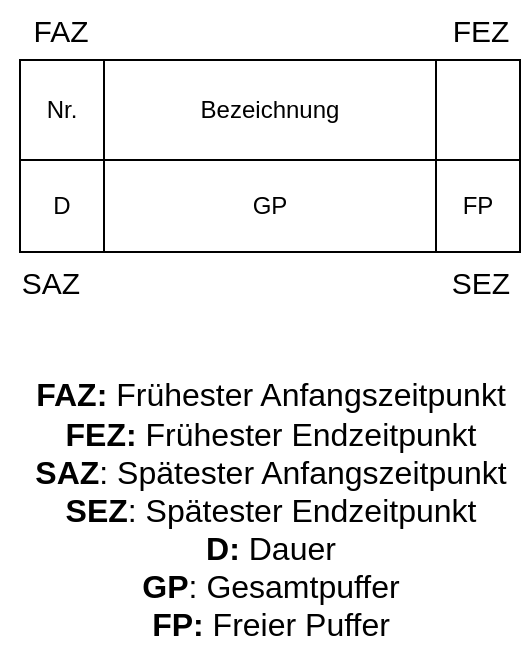 <mxfile version="20.8.3" type="device"><diagram id="i_VAW1Gf7pLJ1b2U7mUX" name="Seite-1"><mxGraphModel dx="1387" dy="796" grid="1" gridSize="10" guides="1" tooltips="1" connect="1" arrows="1" fold="1" page="1" pageScale="1" pageWidth="827" pageHeight="1169" math="0" shadow="0"><root><mxCell id="0"/><mxCell id="1" parent="0"/><mxCell id="6gzPY_gl8iIb6VFudHIb-1" value="" style="shape=table;html=1;whiteSpace=wrap;startSize=0;container=1;collapsible=0;childLayout=tableLayout;labelBackgroundColor=none;" vertex="1" parent="1"><mxGeometry x="185" y="240" width="250" height="96" as="geometry"/></mxCell><mxCell id="6gzPY_gl8iIb6VFudHIb-2" value="" style="shape=tableRow;horizontal=0;startSize=0;swimlaneHead=0;swimlaneBody=0;top=0;left=0;bottom=0;right=0;collapsible=0;dropTarget=0;fillColor=none;points=[[0,0.5],[1,0.5]];portConstraint=eastwest;labelBackgroundColor=none;" vertex="1" parent="6gzPY_gl8iIb6VFudHIb-1"><mxGeometry width="250" height="50" as="geometry"/></mxCell><mxCell id="6gzPY_gl8iIb6VFudHIb-3" value="Nr." style="shape=partialRectangle;html=1;whiteSpace=wrap;connectable=0;fillColor=none;top=0;left=0;bottom=0;right=0;overflow=hidden;labelBackgroundColor=none;" vertex="1" parent="6gzPY_gl8iIb6VFudHIb-2"><mxGeometry width="42" height="50" as="geometry"><mxRectangle width="42" height="50" as="alternateBounds"/></mxGeometry></mxCell><mxCell id="6gzPY_gl8iIb6VFudHIb-4" value="Bezeichnung" style="shape=partialRectangle;html=1;whiteSpace=wrap;connectable=0;fillColor=none;top=0;left=0;bottom=0;right=0;overflow=hidden;labelBackgroundColor=none;" vertex="1" parent="6gzPY_gl8iIb6VFudHIb-2"><mxGeometry x="42" width="166" height="50" as="geometry"><mxRectangle width="166" height="50" as="alternateBounds"/></mxGeometry></mxCell><mxCell id="6gzPY_gl8iIb6VFudHIb-5" value="" style="shape=partialRectangle;html=1;whiteSpace=wrap;connectable=0;fillColor=none;top=0;left=0;bottom=0;right=0;overflow=hidden;labelBackgroundColor=none;" vertex="1" parent="6gzPY_gl8iIb6VFudHIb-2"><mxGeometry x="208" width="42" height="50" as="geometry"><mxRectangle width="42" height="50" as="alternateBounds"/></mxGeometry></mxCell><mxCell id="6gzPY_gl8iIb6VFudHIb-6" value="" style="shape=tableRow;horizontal=0;startSize=0;swimlaneHead=0;swimlaneBody=0;top=0;left=0;bottom=0;right=0;collapsible=0;dropTarget=0;fillColor=none;points=[[0,0.5],[1,0.5]];portConstraint=eastwest;labelBackgroundColor=none;" vertex="1" parent="6gzPY_gl8iIb6VFudHIb-1"><mxGeometry y="50" width="250" height="46" as="geometry"/></mxCell><mxCell id="6gzPY_gl8iIb6VFudHIb-7" value="D" style="shape=partialRectangle;html=1;whiteSpace=wrap;connectable=0;fillColor=none;top=0;left=0;bottom=0;right=0;overflow=hidden;labelBackgroundColor=none;" vertex="1" parent="6gzPY_gl8iIb6VFudHIb-6"><mxGeometry width="42" height="46" as="geometry"><mxRectangle width="42" height="46" as="alternateBounds"/></mxGeometry></mxCell><mxCell id="6gzPY_gl8iIb6VFudHIb-8" value="GP" style="shape=partialRectangle;html=1;whiteSpace=wrap;connectable=0;fillColor=none;top=0;left=0;bottom=0;right=0;overflow=hidden;labelBackgroundColor=none;" vertex="1" parent="6gzPY_gl8iIb6VFudHIb-6"><mxGeometry x="42" width="166" height="46" as="geometry"><mxRectangle width="166" height="46" as="alternateBounds"/></mxGeometry></mxCell><mxCell id="6gzPY_gl8iIb6VFudHIb-9" value="FP" style="shape=partialRectangle;html=1;whiteSpace=wrap;connectable=0;fillColor=none;top=0;left=0;bottom=0;right=0;overflow=hidden;labelBackgroundColor=none;" vertex="1" parent="6gzPY_gl8iIb6VFudHIb-6"><mxGeometry x="208" width="42" height="46" as="geometry"><mxRectangle width="42" height="46" as="alternateBounds"/></mxGeometry></mxCell><mxCell id="6gzPY_gl8iIb6VFudHIb-10" value="FAZ" style="text;html=1;align=center;verticalAlign=middle;resizable=0;points=[];autosize=1;strokeColor=none;fillColor=none;fontSize=15;labelBackgroundColor=none;" vertex="1" parent="1"><mxGeometry x="180" y="210" width="50" height="30" as="geometry"/></mxCell><mxCell id="6gzPY_gl8iIb6VFudHIb-11" value="SAZ" style="text;html=1;align=center;verticalAlign=middle;resizable=0;points=[];autosize=1;strokeColor=none;fillColor=none;fontSize=15;labelBackgroundColor=none;" vertex="1" parent="1"><mxGeometry x="175" y="336" width="50" height="30" as="geometry"/></mxCell><mxCell id="6gzPY_gl8iIb6VFudHIb-12" value="SEZ" style="text;html=1;align=center;verticalAlign=middle;resizable=0;points=[];autosize=1;strokeColor=none;fillColor=none;fontSize=15;labelBackgroundColor=none;" vertex="1" parent="1"><mxGeometry x="390" y="336" width="50" height="30" as="geometry"/></mxCell><mxCell id="6gzPY_gl8iIb6VFudHIb-13" value="FEZ" style="text;html=1;align=center;verticalAlign=middle;resizable=0;points=[];autosize=1;strokeColor=none;fillColor=none;fontSize=15;labelBackgroundColor=none;" vertex="1" parent="1"><mxGeometry x="390" y="210" width="50" height="30" as="geometry"/></mxCell><mxCell id="6gzPY_gl8iIb6VFudHIb-15" value="&lt;b style=&quot;text-align: left; background-color: initial;&quot;&gt;FAZ:&amp;nbsp;&lt;/b&gt;&lt;span style=&quot;text-align: left; background-color: initial;&quot;&gt;Frühester Anfangszeitpunkt&lt;/span&gt;&lt;br style=&quot;font-size: 12px; text-align: left;&quot;&gt;&lt;blockquote style=&quot;border: none; font-size: 12px; text-align: left; margin: 0px 0px 0px 40px; padding: 0px;&quot;&gt;&lt;/blockquote&gt;&lt;b style=&quot;text-align: left; background-color: initial;&quot;&gt;FEZ:&amp;nbsp;&lt;/b&gt;&lt;span style=&quot;text-align: left; background-color: initial;&quot;&gt;Frühester Endzeitpunkt&lt;/span&gt;&lt;br style=&quot;font-size: 12px; text-align: left;&quot;&gt;&lt;blockquote style=&quot;border: none; font-size: 12px; text-align: left; margin: 0px 0px 0px 40px; padding: 0px;&quot;&gt;&lt;/blockquote&gt;&lt;b style=&quot;text-align: left; background-color: initial;&quot;&gt;SAZ&lt;/b&gt;&lt;span style=&quot;text-align: left; background-color: initial;&quot;&gt;: Spätester Anfangszeitpunkt&lt;/span&gt;&lt;br style=&quot;font-size: 12px; text-align: left;&quot;&gt;&lt;blockquote style=&quot;border: none; font-size: 12px; text-align: left; margin: 0px 0px 0px 40px; padding: 0px;&quot;&gt;&lt;/blockquote&gt;&lt;b style=&quot;text-align: left; background-color: initial;&quot;&gt;SEZ&lt;/b&gt;&lt;span style=&quot;text-align: left; background-color: initial;&quot;&gt;: Spätester Endzeitpunkt&lt;/span&gt;&lt;br style=&quot;font-size: 12px; text-align: left;&quot;&gt;&lt;blockquote style=&quot;border: none; font-size: 12px; text-align: left; margin: 0px 0px 0px 40px; padding: 0px;&quot;&gt;&lt;/blockquote&gt;&lt;b style=&quot;text-align: left; background-color: initial;&quot;&gt;D:&amp;nbsp;&lt;/b&gt;&lt;span style=&quot;text-align: left; background-color: initial;&quot;&gt;Dauer&lt;/span&gt;&lt;br style=&quot;font-size: 12px; text-align: left;&quot;&gt;&lt;blockquote style=&quot;border: none; font-size: 12px; text-align: left; margin: 0px 0px 0px 40px; padding: 0px;&quot;&gt;&lt;/blockquote&gt;&lt;b style=&quot;text-align: left; background-color: initial;&quot;&gt;GP&lt;/b&gt;&lt;span style=&quot;text-align: left; background-color: initial;&quot;&gt;: Gesamtpuffer&lt;/span&gt;&lt;br style=&quot;font-size: 12px; text-align: left;&quot;&gt;&lt;font style=&quot;text-align: left;&quot;&gt;&lt;b&gt;FP:&amp;nbsp;&lt;/b&gt;Freier Puffer&lt;/font&gt;" style="text;html=1;align=center;verticalAlign=middle;resizable=0;points=[];autosize=1;strokeColor=none;fillColor=none;fontSize=16;" vertex="1" parent="1"><mxGeometry x="180" y="390" width="260" height="150" as="geometry"/></mxCell></root></mxGraphModel></diagram></mxfile>